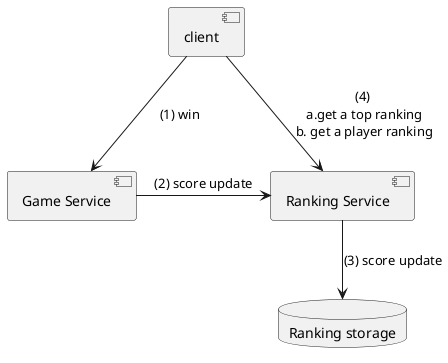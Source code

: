 @startuml
component client
component "Game Service"
component "Ranking Service"
database "Ranking storage"

client -down-> "Game Service" : (1) win
client -down-> "Ranking Service" : (4) \na.get a top ranking\nb. get a player ranking
"Game Service" -r-> "Ranking Service" : (2) score update
"Ranking Service" -d-> "Ranking storage" : (3) score update
@enduml